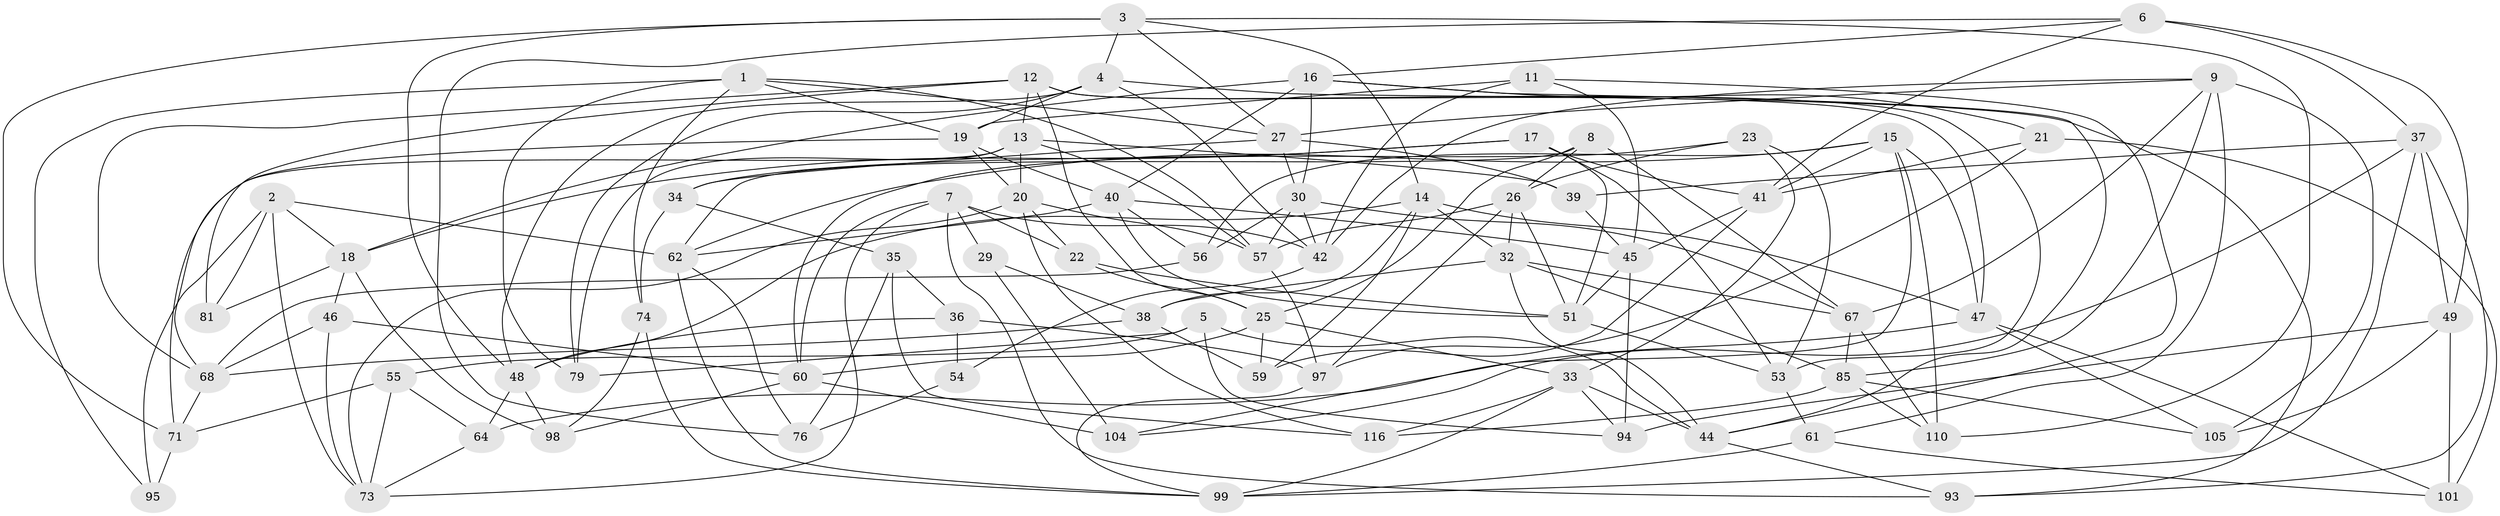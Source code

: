 // Generated by graph-tools (version 1.1) at 2025/52/02/27/25 19:52:33]
// undirected, 75 vertices, 188 edges
graph export_dot {
graph [start="1"]
  node [color=gray90,style=filled];
  1 [super="+107"];
  2 [super="+84"];
  3 [super="+10"];
  4 [super="+114"];
  5;
  6 [super="+113"];
  7 [super="+65"];
  8;
  9 [super="+80"];
  11;
  12 [super="+117"];
  13 [super="+50"];
  14 [super="+28"];
  15 [super="+43"];
  16 [super="+24"];
  17 [super="+52"];
  18 [super="+96"];
  19 [super="+91"];
  20 [super="+83"];
  21;
  22;
  23;
  25 [super="+70"];
  26 [super="+90"];
  27 [super="+102"];
  29;
  30 [super="+31"];
  32 [super="+111"];
  33 [super="+72"];
  34;
  35;
  36 [super="+89"];
  37 [super="+78"];
  38 [super="+108"];
  39;
  40 [super="+82"];
  41 [super="+69"];
  42 [super="+63"];
  44 [super="+87"];
  45 [super="+100"];
  46;
  47 [super="+92"];
  48 [super="+66"];
  49 [super="+58"];
  51 [super="+112"];
  53 [super="+115"];
  54;
  55;
  56;
  57 [super="+88"];
  59;
  60 [super="+75"];
  61;
  62 [super="+109"];
  64;
  67 [super="+106"];
  68 [super="+77"];
  71 [super="+86"];
  73 [super="+103"];
  74;
  76;
  79;
  81;
  85 [super="+119"];
  93;
  94;
  95;
  97 [super="+120"];
  98;
  99 [super="+118"];
  101;
  104;
  105;
  110;
  116;
  1 -- 27;
  1 -- 19;
  1 -- 57;
  1 -- 74;
  1 -- 79;
  1 -- 95;
  2 -- 73;
  2 -- 81 [weight=2];
  2 -- 62;
  2 -- 18;
  2 -- 95;
  3 -- 71;
  3 -- 4;
  3 -- 110;
  3 -- 27;
  3 -- 14;
  3 -- 48;
  4 -- 79;
  4 -- 19;
  4 -- 48;
  4 -- 93;
  4 -- 42;
  5 -- 94;
  5 -- 55;
  5 -- 79;
  5 -- 44;
  6 -- 76;
  6 -- 49 [weight=2];
  6 -- 41;
  6 -- 16;
  6 -- 37;
  7 -- 60;
  7 -- 29;
  7 -- 42;
  7 -- 93;
  7 -- 22;
  7 -- 73;
  8 -- 25;
  8 -- 67;
  8 -- 26;
  8 -- 62;
  9 -- 105;
  9 -- 27;
  9 -- 42;
  9 -- 67;
  9 -- 61;
  9 -- 85;
  11 -- 44;
  11 -- 42;
  11 -- 19;
  11 -- 45;
  12 -- 81;
  12 -- 68;
  12 -- 47;
  12 -- 13;
  12 -- 25;
  12 -- 53;
  13 -- 79;
  13 -- 57;
  13 -- 20;
  13 -- 71;
  13 -- 39;
  14 -- 59;
  14 -- 32;
  14 -- 38;
  14 -- 47;
  14 -- 48;
  15 -- 110;
  15 -- 41;
  15 -- 47;
  15 -- 56;
  15 -- 104;
  15 -- 62;
  16 -- 44;
  16 -- 40;
  16 -- 21;
  16 -- 18;
  16 -- 30;
  17 -- 34;
  17 -- 51;
  17 -- 41;
  17 -- 18;
  17 -- 53 [weight=2];
  18 -- 98;
  18 -- 81;
  18 -- 46;
  19 -- 40;
  19 -- 20;
  19 -- 68;
  20 -- 73;
  20 -- 57;
  20 -- 116;
  20 -- 22;
  21 -- 41;
  21 -- 101;
  21 -- 97;
  22 -- 25;
  22 -- 51;
  23 -- 53;
  23 -- 33;
  23 -- 60;
  23 -- 26;
  25 -- 60;
  25 -- 59;
  25 -- 33;
  26 -- 57;
  26 -- 97;
  26 -- 51;
  26 -- 32;
  27 -- 34;
  27 -- 30;
  27 -- 39;
  29 -- 104;
  29 -- 38 [weight=2];
  30 -- 56;
  30 -- 57;
  30 -- 67;
  30 -- 42;
  32 -- 44;
  32 -- 67;
  32 -- 38;
  32 -- 85;
  33 -- 94;
  33 -- 44;
  33 -- 99;
  33 -- 116;
  34 -- 35;
  34 -- 74;
  35 -- 116;
  35 -- 36;
  35 -- 76;
  36 -- 54 [weight=2];
  36 -- 48;
  36 -- 97 [weight=2];
  37 -- 49;
  37 -- 99;
  37 -- 104;
  37 -- 93;
  37 -- 39;
  38 -- 59;
  38 -- 68;
  39 -- 45;
  40 -- 62;
  40 -- 56;
  40 -- 51;
  40 -- 45;
  41 -- 59;
  41 -- 45;
  42 -- 54;
  44 -- 93;
  45 -- 94;
  45 -- 51;
  46 -- 73;
  46 -- 60;
  46 -- 68;
  47 -- 64;
  47 -- 101;
  47 -- 105;
  48 -- 98;
  48 -- 64;
  49 -- 94;
  49 -- 101;
  49 -- 105;
  51 -- 53;
  53 -- 61;
  54 -- 76;
  55 -- 64;
  55 -- 71;
  55 -- 73;
  56 -- 68;
  57 -- 97;
  60 -- 98;
  60 -- 104;
  61 -- 101;
  61 -- 99;
  62 -- 76;
  62 -- 99;
  64 -- 73;
  67 -- 110;
  67 -- 85;
  68 -- 71;
  71 -- 95 [weight=2];
  74 -- 98;
  74 -- 99;
  85 -- 116;
  85 -- 110;
  85 -- 105;
  97 -- 99;
}
